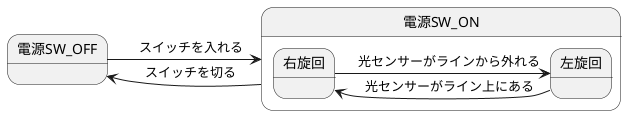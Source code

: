 @startuml 演習
state 電源SW_OFF
state 電源SW_ON{
電源SW_OFF -> 電源SW_ON:　スイッチを入れる
電源SW_ON -> 電源SW_OFF:　スイッチを切る
右旋回 -> 左旋回:　光センサーがラインから外れる
左旋回 -> 右旋回:　光センサーがライン上にある
}

@enduml